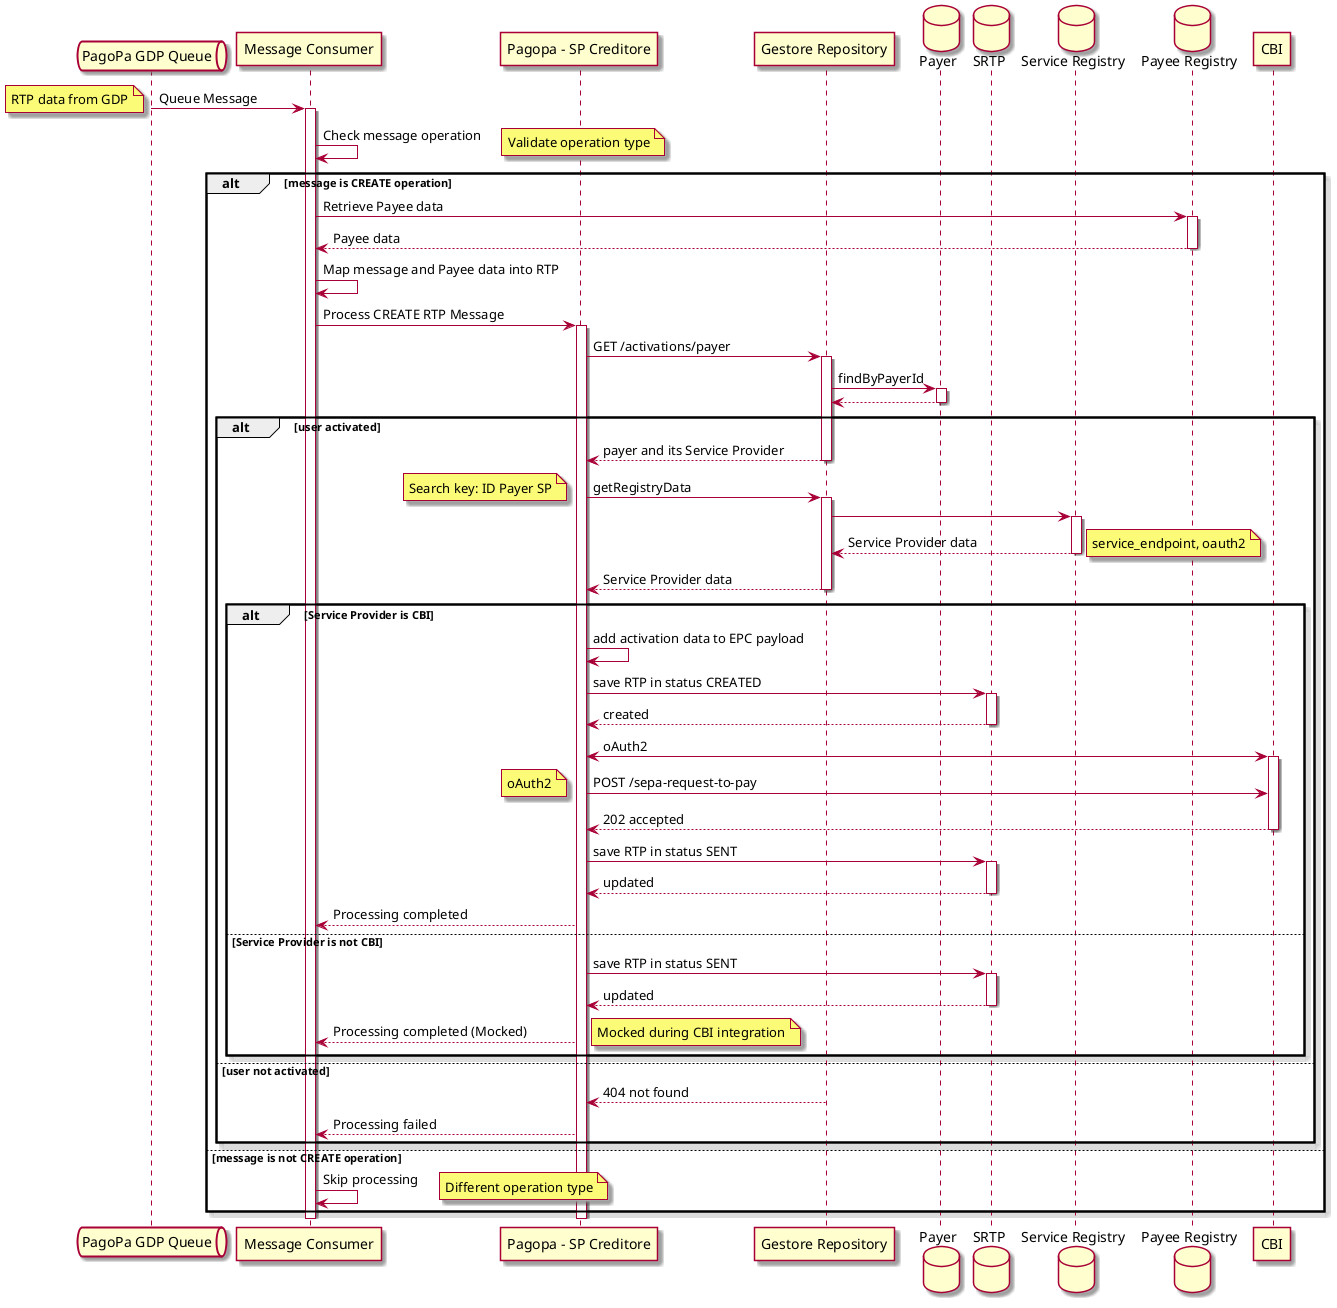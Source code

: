 @startuml
skin rose
queue "PagoPa GDP Queue" as Queue
participant "Message Consumer" as Consumer
participant "Pagopa - SP Creditore" as SPC
participant "Gestore Repository" as GR
database "Payer" as Payer
database "SRTP" as SRTP
database "Service Registry" as SR
database "Payee Registry" as PR
participant "CBI" as SPD

Queue -> Consumer: Queue Message
note left: RTP data from GDP
activate Consumer
Consumer -> Consumer: Check message operation
note right: Validate operation type
alt message is CREATE operation
Consumer -> PR: Retrieve Payee data
activate PR
PR --> Consumer: Payee data
deactivate PR
Consumer -> Consumer: Map message and Payee data into RTP
Consumer -> SPC: Process CREATE RTP Message
activate SPC
SPC -> GR: GET /activations/payer
activate GR
GR -> Payer: findByPayerId
activate Payer
Payer --> GR
deactivate Payer
alt user activated
GR --> SPC: payer and its Service Provider
deactivate GR
SPC -> GR: getRegistryData
note left: Search key: ID Payer SP
activate GR
GR -> SR
activate SR
SR --> GR: Service Provider data
note right: service_endpoint, oauth2
deactivate SR
GR --> SPC: Service Provider data
deactivate GR
alt Service Provider is CBI
SPC -> SPC: add activation data to EPC payload
SPC -> SRTP: save RTP in status CREATED
activate SRTP
SRTP --> SPC: created
deactivate SRTP
SPC <-> SPD: oAuth2
activate SPD
SPC -> SPD: POST /sepa-request-to-pay
note left: oAuth2
SPD --> SPC: 202 accepted
deactivate SPD
SPC -> SRTP: save RTP in status SENT
activate SRTP
SRTP --> SPC: updated
deactivate SRTP
SPC --> Consumer: Processing completed
else Service Provider is not CBI
SPC -> SRTP: save RTP in status SENT
activate SRTP
SRTP --> SPC: updated
deactivate SRTP
SPC --> Consumer: Processing completed (Mocked)
note right: Mocked during CBI integration
end
else user not activated
activate GR
GR --> SPC: 404 not found
deactivate GR
SPC --> Consumer: Processing failed
end
else message is not CREATE operation
Consumer -> Consumer: Skip processing
note right: Different operation type
end
deactivate SPC
deactivate Consumer
@enduml
